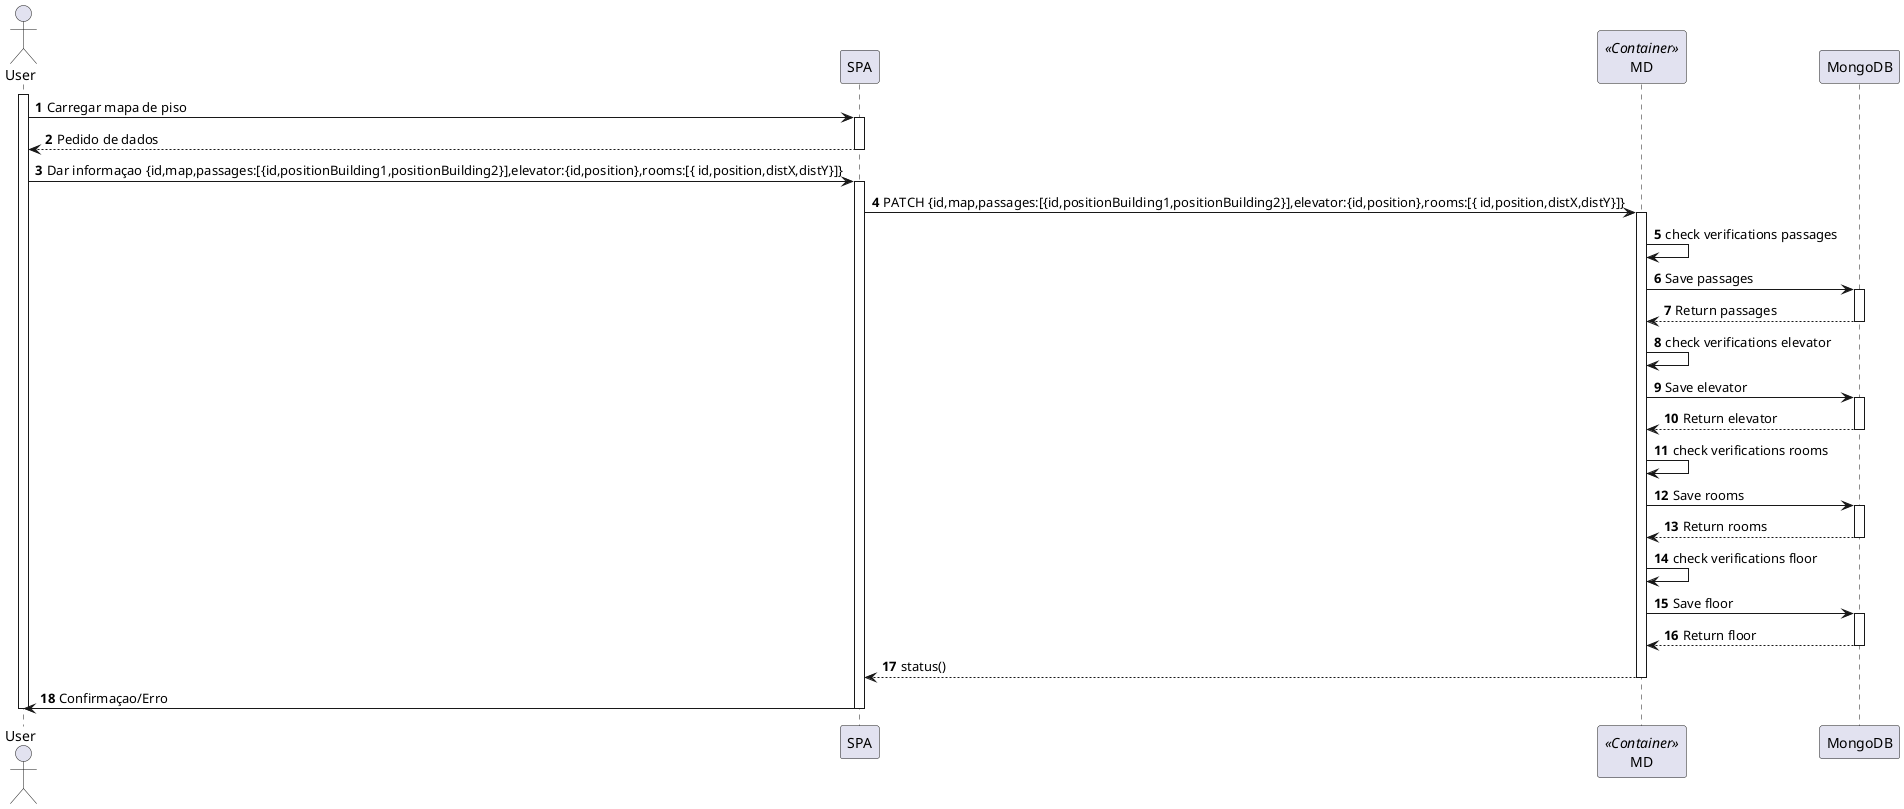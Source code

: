 @startuml
'https://plantuml.com/sequence-diagram

autonumber

actor User
participant SPA
participant MD <<Container>>
participant MongoDB

activate User
User->SPA : Carregar mapa de piso
activate SPA
SPA --> User : Pedido de dados
deactivate SPA
User -> SPA : Dar informaçao {id,map,passages:[{id,positionBuilding1,positionBuilding2}],elevator:{id,position},rooms:[{ id,position,distX,distY}]}
activate SPA

SPA -> MD : PATCH {id,map,passages:[{id,positionBuilding1,positionBuilding2}],elevator:{id,position},rooms:[{ id,position,distX,distY}]}
activate MD
MD -> MD : check verifications passages
MD -> MongoDB : Save passages
activate MongoDB
MongoDB --> MD : Return passages
deactivate MongoDB
MD -> MD : check verifications elevator
MD -> MongoDB : Save elevator
activate MongoDB
MongoDB --> MD : Return elevator
deactivate MongoDB
MD -> MD : check verifications rooms
MD -> MongoDB : Save rooms
activate MongoDB
MongoDB --> MD : Return rooms
deactivate MongoDB
MD -> MD : check verifications floor
MD -> MongoDB : Save floor
activate MongoDB
MongoDB --> MD : Return floor
deactivate MongoDB
MD --> SPA : status()
deactivate MD
SPA -> User : Confirmaçao/Erro
deactivate SPA
deactivate User
@enduml